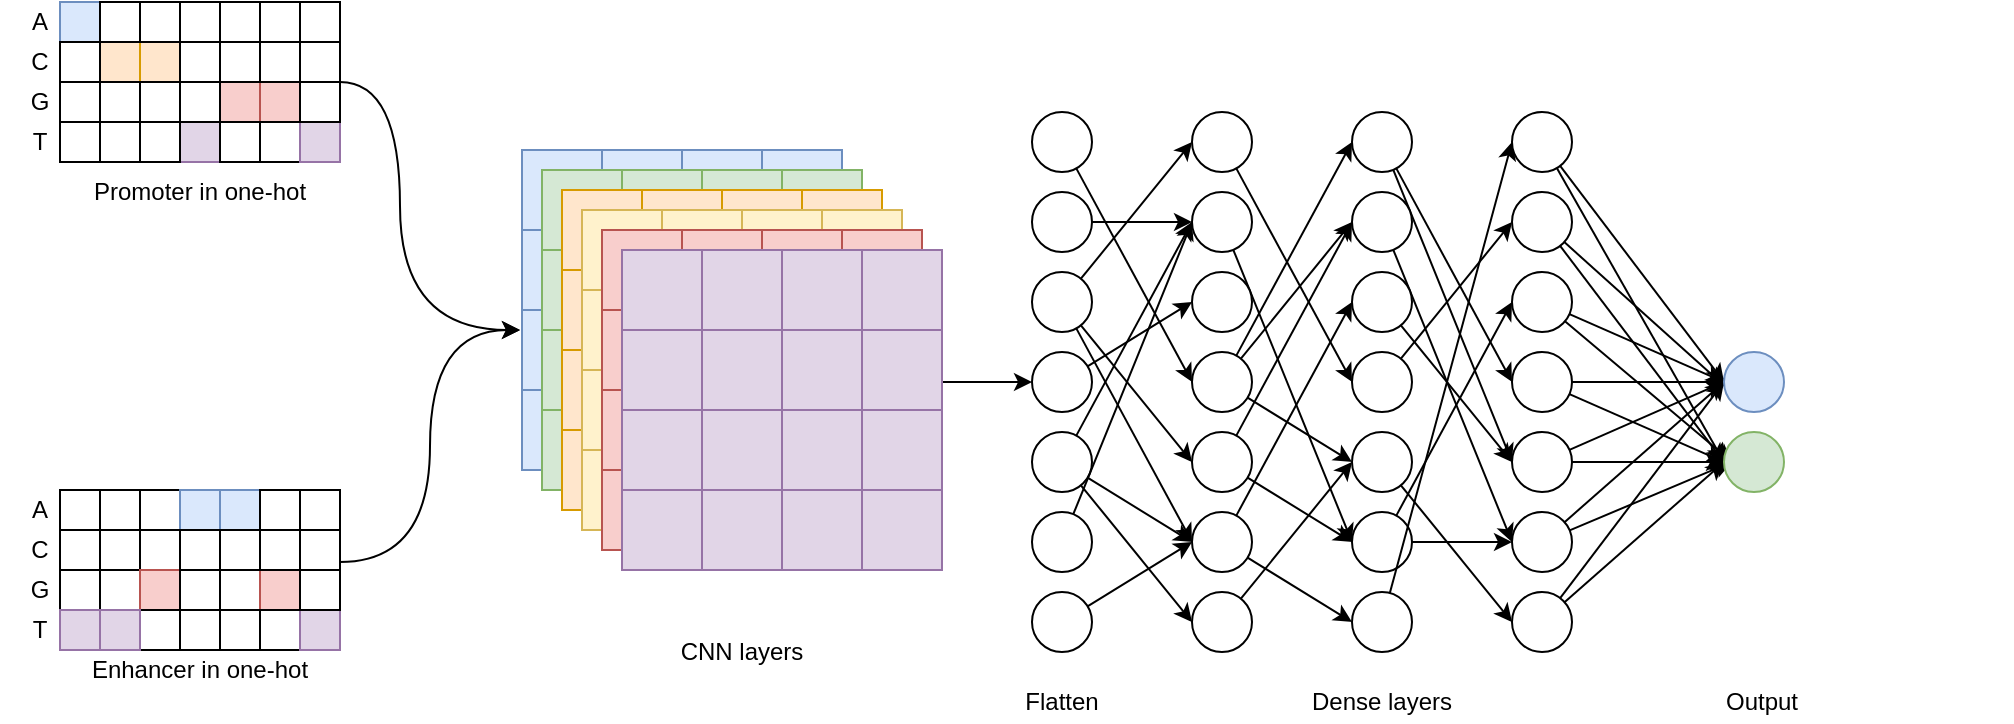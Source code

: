 <mxfile version="14.8.5" type="github">
  <diagram id="KxuiyelQ4g_LW83yEsCo" name="Page-1">
    <mxGraphModel dx="1185" dy="636" grid="1" gridSize="10" guides="1" tooltips="1" connect="1" arrows="1" fold="1" page="1" pageScale="1" pageWidth="4681" pageHeight="3300" math="0" shadow="0">
      <root>
        <mxCell id="0" />
        <mxCell id="1" parent="0" />
        <mxCell id="sUNE9Ao9WOD159sY9nD--51" style="edgeStyle=orthogonalEdgeStyle;curved=1;rounded=0;orthogonalLoop=1;jettySize=auto;html=1;entryX=0;entryY=0;entryDx=0;entryDy=0;exitX=1;exitY=0;exitDx=0;exitDy=0;" parent="1" edge="1">
          <mxGeometry relative="1" as="geometry">
            <Array as="points">
              <mxPoint x="270" y="160" />
              <mxPoint x="270" y="284" />
            </Array>
            <mxPoint x="330" y="284" as="targetPoint" />
            <mxPoint x="240" y="160" as="sourcePoint" />
          </mxGeometry>
        </mxCell>
        <mxCell id="44AiBCDxBOzTBdy34bFM-65" value="&lt;div&gt;Promoter in one-hot&lt;/div&gt;" style="text;html=1;strokeColor=none;fillColor=none;align=center;verticalAlign=middle;whiteSpace=wrap;rounded=0;" parent="1" vertex="1">
          <mxGeometry x="90" y="205" width="160" height="20" as="geometry" />
        </mxCell>
        <mxCell id="sUNE9Ao9WOD159sY9nD--52" style="edgeStyle=orthogonalEdgeStyle;curved=1;rounded=0;orthogonalLoop=1;jettySize=auto;html=1;entryX=0;entryY=0;entryDx=0;entryDy=0;exitX=1;exitY=0;exitDx=0;exitDy=0;" parent="1" edge="1">
          <mxGeometry relative="1" as="geometry">
            <Array as="points">
              <mxPoint x="285" y="400" />
              <mxPoint x="285" y="284" />
            </Array>
            <mxPoint x="330" y="284" as="targetPoint" />
            <mxPoint x="240" y="400" as="sourcePoint" />
          </mxGeometry>
        </mxCell>
        <mxCell id="44AiBCDxBOzTBdy34bFM-129" value="&lt;div&gt;Enhancer in one-hot&lt;/div&gt;" style="text;html=1;strokeColor=none;fillColor=none;align=center;verticalAlign=middle;whiteSpace=wrap;rounded=0;" parent="1" vertex="1">
          <mxGeometry x="90" y="444" width="160" height="20" as="geometry" />
        </mxCell>
        <mxCell id="cqIsUIiBQY2y6wm-BXva-1" value="" style="rounded=0;whiteSpace=wrap;html=1;fillColor=#dae8fc;strokeColor=#6c8ebf;" vertex="1" parent="1">
          <mxGeometry x="331" y="194" width="40" height="40" as="geometry" />
        </mxCell>
        <mxCell id="cqIsUIiBQY2y6wm-BXva-2" value="" style="rounded=0;whiteSpace=wrap;html=1;fillColor=#dae8fc;strokeColor=#6c8ebf;" vertex="1" parent="1">
          <mxGeometry x="371" y="194" width="40" height="40" as="geometry" />
        </mxCell>
        <mxCell id="cqIsUIiBQY2y6wm-BXva-3" value="" style="rounded=0;whiteSpace=wrap;html=1;fillColor=#dae8fc;strokeColor=#6c8ebf;" vertex="1" parent="1">
          <mxGeometry x="411" y="194" width="40" height="40" as="geometry" />
        </mxCell>
        <mxCell id="cqIsUIiBQY2y6wm-BXva-4" value="" style="rounded=0;whiteSpace=wrap;html=1;fillColor=#dae8fc;strokeColor=#6c8ebf;" vertex="1" parent="1">
          <mxGeometry x="451" y="194" width="40" height="40" as="geometry" />
        </mxCell>
        <mxCell id="cqIsUIiBQY2y6wm-BXva-5" value="" style="rounded=0;whiteSpace=wrap;html=1;fillColor=#dae8fc;strokeColor=#6c8ebf;" vertex="1" parent="1">
          <mxGeometry x="331" y="234" width="40" height="40" as="geometry" />
        </mxCell>
        <mxCell id="cqIsUIiBQY2y6wm-BXva-6" value="" style="rounded=0;whiteSpace=wrap;html=1;fillColor=#dae8fc;strokeColor=#6c8ebf;" vertex="1" parent="1">
          <mxGeometry x="371" y="234" width="40" height="40" as="geometry" />
        </mxCell>
        <mxCell id="cqIsUIiBQY2y6wm-BXva-7" value="" style="rounded=0;whiteSpace=wrap;html=1;fillColor=#dae8fc;strokeColor=#6c8ebf;" vertex="1" parent="1">
          <mxGeometry x="411" y="234" width="40" height="40" as="geometry" />
        </mxCell>
        <mxCell id="cqIsUIiBQY2y6wm-BXva-8" value="" style="rounded=0;whiteSpace=wrap;html=1;fillColor=#dae8fc;strokeColor=#6c8ebf;" vertex="1" parent="1">
          <mxGeometry x="451" y="234" width="40" height="40" as="geometry" />
        </mxCell>
        <mxCell id="cqIsUIiBQY2y6wm-BXva-9" value="" style="rounded=0;whiteSpace=wrap;html=1;fillColor=#dae8fc;strokeColor=#6c8ebf;" vertex="1" parent="1">
          <mxGeometry x="491" y="234" width="40" height="40" as="geometry" />
        </mxCell>
        <mxCell id="cqIsUIiBQY2y6wm-BXva-10" value="" style="rounded=0;whiteSpace=wrap;html=1;fillColor=#dae8fc;strokeColor=#6c8ebf;" vertex="1" parent="1">
          <mxGeometry x="331" y="274" width="40" height="40" as="geometry" />
        </mxCell>
        <mxCell id="cqIsUIiBQY2y6wm-BXva-11" value="" style="rounded=0;whiteSpace=wrap;html=1;fillColor=#dae8fc;strokeColor=#6c8ebf;" vertex="1" parent="1">
          <mxGeometry x="371" y="274" width="40" height="40" as="geometry" />
        </mxCell>
        <mxCell id="cqIsUIiBQY2y6wm-BXva-12" value="" style="rounded=0;whiteSpace=wrap;html=1;fillColor=#dae8fc;strokeColor=#6c8ebf;" vertex="1" parent="1">
          <mxGeometry x="411" y="274" width="40" height="40" as="geometry" />
        </mxCell>
        <mxCell id="cqIsUIiBQY2y6wm-BXva-13" value="" style="rounded=0;whiteSpace=wrap;html=1;fillColor=#dae8fc;strokeColor=#6c8ebf;" vertex="1" parent="1">
          <mxGeometry x="451" y="274" width="40" height="40" as="geometry" />
        </mxCell>
        <mxCell id="cqIsUIiBQY2y6wm-BXva-14" value="" style="rounded=0;whiteSpace=wrap;html=1;fillColor=#dae8fc;strokeColor=#6c8ebf;" vertex="1" parent="1">
          <mxGeometry x="491" y="274" width="40" height="40" as="geometry" />
        </mxCell>
        <mxCell id="cqIsUIiBQY2y6wm-BXva-15" value="" style="rounded=0;whiteSpace=wrap;html=1;fillColor=#dae8fc;strokeColor=#6c8ebf;" vertex="1" parent="1">
          <mxGeometry x="331" y="314" width="40" height="40" as="geometry" />
        </mxCell>
        <mxCell id="cqIsUIiBQY2y6wm-BXva-16" value="" style="rounded=0;whiteSpace=wrap;html=1;fillColor=#dae8fc;strokeColor=#6c8ebf;" vertex="1" parent="1">
          <mxGeometry x="371" y="314" width="40" height="40" as="geometry" />
        </mxCell>
        <mxCell id="cqIsUIiBQY2y6wm-BXva-17" value="" style="rounded=0;whiteSpace=wrap;html=1;fillColor=#dae8fc;strokeColor=#6c8ebf;" vertex="1" parent="1">
          <mxGeometry x="411" y="314" width="40" height="40" as="geometry" />
        </mxCell>
        <mxCell id="cqIsUIiBQY2y6wm-BXva-18" value="" style="rounded=0;whiteSpace=wrap;html=1;fillColor=#dae8fc;strokeColor=#6c8ebf;" vertex="1" parent="1">
          <mxGeometry x="451" y="314" width="40" height="40" as="geometry" />
        </mxCell>
        <mxCell id="cqIsUIiBQY2y6wm-BXva-19" value="" style="rounded=0;whiteSpace=wrap;html=1;fillColor=#dae8fc;strokeColor=#6c8ebf;" vertex="1" parent="1">
          <mxGeometry x="491" y="314" width="40" height="40" as="geometry" />
        </mxCell>
        <mxCell id="cqIsUIiBQY2y6wm-BXva-20" value="" style="rounded=0;whiteSpace=wrap;html=1;fillColor=#d5e8d4;strokeColor=#82b366;" vertex="1" parent="1">
          <mxGeometry x="341" y="204" width="40" height="40" as="geometry" />
        </mxCell>
        <mxCell id="cqIsUIiBQY2y6wm-BXva-21" value="" style="rounded=0;whiteSpace=wrap;html=1;fillColor=#d5e8d4;strokeColor=#82b366;" vertex="1" parent="1">
          <mxGeometry x="381" y="204" width="40" height="40" as="geometry" />
        </mxCell>
        <mxCell id="cqIsUIiBQY2y6wm-BXva-22" value="" style="rounded=0;whiteSpace=wrap;html=1;fillColor=#d5e8d4;strokeColor=#82b366;" vertex="1" parent="1">
          <mxGeometry x="421" y="204" width="40" height="40" as="geometry" />
        </mxCell>
        <mxCell id="cqIsUIiBQY2y6wm-BXva-23" value="" style="rounded=0;whiteSpace=wrap;html=1;fillColor=#d5e8d4;strokeColor=#82b366;" vertex="1" parent="1">
          <mxGeometry x="461" y="204" width="40" height="40" as="geometry" />
        </mxCell>
        <mxCell id="cqIsUIiBQY2y6wm-BXva-24" value="" style="rounded=0;whiteSpace=wrap;html=1;fillColor=#d5e8d4;strokeColor=#82b366;" vertex="1" parent="1">
          <mxGeometry x="341" y="244" width="40" height="40" as="geometry" />
        </mxCell>
        <mxCell id="cqIsUIiBQY2y6wm-BXva-25" value="" style="rounded=0;whiteSpace=wrap;html=1;fillColor=#d5e8d4;strokeColor=#82b366;" vertex="1" parent="1">
          <mxGeometry x="381" y="244" width="40" height="40" as="geometry" />
        </mxCell>
        <mxCell id="cqIsUIiBQY2y6wm-BXva-26" value="" style="rounded=0;whiteSpace=wrap;html=1;fillColor=#d5e8d4;strokeColor=#82b366;" vertex="1" parent="1">
          <mxGeometry x="421" y="244" width="40" height="40" as="geometry" />
        </mxCell>
        <mxCell id="cqIsUIiBQY2y6wm-BXva-27" value="" style="rounded=0;whiteSpace=wrap;html=1;fillColor=#d5e8d4;strokeColor=#82b366;" vertex="1" parent="1">
          <mxGeometry x="461" y="244" width="40" height="40" as="geometry" />
        </mxCell>
        <mxCell id="cqIsUIiBQY2y6wm-BXva-28" value="" style="rounded=0;whiteSpace=wrap;html=1;fillColor=#d5e8d4;strokeColor=#82b366;" vertex="1" parent="1">
          <mxGeometry x="501" y="244" width="40" height="40" as="geometry" />
        </mxCell>
        <mxCell id="cqIsUIiBQY2y6wm-BXva-29" value="" style="rounded=0;whiteSpace=wrap;html=1;fillColor=#d5e8d4;strokeColor=#82b366;" vertex="1" parent="1">
          <mxGeometry x="341" y="284" width="40" height="40" as="geometry" />
        </mxCell>
        <mxCell id="cqIsUIiBQY2y6wm-BXva-30" value="" style="rounded=0;whiteSpace=wrap;html=1;fillColor=#d5e8d4;strokeColor=#82b366;" vertex="1" parent="1">
          <mxGeometry x="381" y="284" width="40" height="40" as="geometry" />
        </mxCell>
        <mxCell id="cqIsUIiBQY2y6wm-BXva-31" value="" style="rounded=0;whiteSpace=wrap;html=1;fillColor=#d5e8d4;strokeColor=#82b366;" vertex="1" parent="1">
          <mxGeometry x="421" y="284" width="40" height="40" as="geometry" />
        </mxCell>
        <mxCell id="cqIsUIiBQY2y6wm-BXva-32" value="" style="rounded=0;whiteSpace=wrap;html=1;fillColor=#d5e8d4;strokeColor=#82b366;" vertex="1" parent="1">
          <mxGeometry x="461" y="284" width="40" height="40" as="geometry" />
        </mxCell>
        <mxCell id="cqIsUIiBQY2y6wm-BXva-33" value="" style="rounded=0;whiteSpace=wrap;html=1;fillColor=#d5e8d4;strokeColor=#82b366;" vertex="1" parent="1">
          <mxGeometry x="501" y="284" width="40" height="40" as="geometry" />
        </mxCell>
        <mxCell id="cqIsUIiBQY2y6wm-BXva-34" value="" style="rounded=0;whiteSpace=wrap;html=1;fillColor=#d5e8d4;strokeColor=#82b366;" vertex="1" parent="1">
          <mxGeometry x="341" y="324" width="40" height="40" as="geometry" />
        </mxCell>
        <mxCell id="cqIsUIiBQY2y6wm-BXva-35" value="" style="rounded=0;whiteSpace=wrap;html=1;fillColor=#d5e8d4;strokeColor=#82b366;" vertex="1" parent="1">
          <mxGeometry x="381" y="324" width="40" height="40" as="geometry" />
        </mxCell>
        <mxCell id="cqIsUIiBQY2y6wm-BXva-36" value="" style="rounded=0;whiteSpace=wrap;html=1;fillColor=#d5e8d4;strokeColor=#82b366;" vertex="1" parent="1">
          <mxGeometry x="421" y="324" width="40" height="40" as="geometry" />
        </mxCell>
        <mxCell id="cqIsUIiBQY2y6wm-BXva-37" value="" style="rounded=0;whiteSpace=wrap;html=1;fillColor=#d5e8d4;strokeColor=#82b366;" vertex="1" parent="1">
          <mxGeometry x="461" y="324" width="40" height="40" as="geometry" />
        </mxCell>
        <mxCell id="cqIsUIiBQY2y6wm-BXva-38" value="" style="rounded=0;whiteSpace=wrap;html=1;fillColor=#d5e8d4;strokeColor=#82b366;" vertex="1" parent="1">
          <mxGeometry x="501" y="324" width="40" height="40" as="geometry" />
        </mxCell>
        <mxCell id="cqIsUIiBQY2y6wm-BXva-39" value="" style="rounded=0;whiteSpace=wrap;html=1;fillColor=#ffe6cc;strokeColor=#d79b00;" vertex="1" parent="1">
          <mxGeometry x="351" y="214" width="40" height="40" as="geometry" />
        </mxCell>
        <mxCell id="cqIsUIiBQY2y6wm-BXva-40" value="" style="rounded=0;whiteSpace=wrap;html=1;fillColor=#ffe6cc;strokeColor=#d79b00;" vertex="1" parent="1">
          <mxGeometry x="391" y="214" width="40" height="40" as="geometry" />
        </mxCell>
        <mxCell id="cqIsUIiBQY2y6wm-BXva-41" value="" style="rounded=0;whiteSpace=wrap;html=1;fillColor=#ffe6cc;strokeColor=#d79b00;" vertex="1" parent="1">
          <mxGeometry x="431" y="214" width="40" height="40" as="geometry" />
        </mxCell>
        <mxCell id="cqIsUIiBQY2y6wm-BXva-42" value="" style="rounded=0;whiteSpace=wrap;html=1;fillColor=#ffe6cc;strokeColor=#d79b00;" vertex="1" parent="1">
          <mxGeometry x="471" y="214" width="40" height="40" as="geometry" />
        </mxCell>
        <mxCell id="cqIsUIiBQY2y6wm-BXva-43" value="" style="rounded=0;whiteSpace=wrap;html=1;fillColor=#ffe6cc;strokeColor=#d79b00;" vertex="1" parent="1">
          <mxGeometry x="351" y="254" width="40" height="40" as="geometry" />
        </mxCell>
        <mxCell id="cqIsUIiBQY2y6wm-BXva-44" value="" style="rounded=0;whiteSpace=wrap;html=1;fillColor=#ffe6cc;strokeColor=#d79b00;" vertex="1" parent="1">
          <mxGeometry x="391" y="254" width="40" height="40" as="geometry" />
        </mxCell>
        <mxCell id="cqIsUIiBQY2y6wm-BXva-45" value="" style="rounded=0;whiteSpace=wrap;html=1;fillColor=#ffe6cc;strokeColor=#d79b00;" vertex="1" parent="1">
          <mxGeometry x="431" y="254" width="40" height="40" as="geometry" />
        </mxCell>
        <mxCell id="cqIsUIiBQY2y6wm-BXva-46" value="" style="rounded=0;whiteSpace=wrap;html=1;fillColor=#ffe6cc;strokeColor=#d79b00;" vertex="1" parent="1">
          <mxGeometry x="471" y="254" width="40" height="40" as="geometry" />
        </mxCell>
        <mxCell id="cqIsUIiBQY2y6wm-BXva-47" value="" style="rounded=0;whiteSpace=wrap;html=1;fillColor=#ffe6cc;strokeColor=#d79b00;" vertex="1" parent="1">
          <mxGeometry x="351" y="294" width="40" height="40" as="geometry" />
        </mxCell>
        <mxCell id="cqIsUIiBQY2y6wm-BXva-48" value="" style="rounded=0;whiteSpace=wrap;html=1;fillColor=#ffe6cc;strokeColor=#d79b00;" vertex="1" parent="1">
          <mxGeometry x="391" y="294" width="40" height="40" as="geometry" />
        </mxCell>
        <mxCell id="cqIsUIiBQY2y6wm-BXva-49" value="" style="rounded=0;whiteSpace=wrap;html=1;fillColor=#ffe6cc;strokeColor=#d79b00;" vertex="1" parent="1">
          <mxGeometry x="431" y="294" width="40" height="40" as="geometry" />
        </mxCell>
        <mxCell id="cqIsUIiBQY2y6wm-BXva-50" value="" style="rounded=0;whiteSpace=wrap;html=1;fillColor=#ffe6cc;strokeColor=#d79b00;" vertex="1" parent="1">
          <mxGeometry x="471" y="294" width="40" height="40" as="geometry" />
        </mxCell>
        <mxCell id="cqIsUIiBQY2y6wm-BXva-51" value="" style="rounded=0;whiteSpace=wrap;html=1;fillColor=#ffe6cc;strokeColor=#d79b00;" vertex="1" parent="1">
          <mxGeometry x="351" y="334" width="40" height="40" as="geometry" />
        </mxCell>
        <mxCell id="cqIsUIiBQY2y6wm-BXva-52" value="" style="rounded=0;whiteSpace=wrap;html=1;fillColor=#ffe6cc;strokeColor=#d79b00;" vertex="1" parent="1">
          <mxGeometry x="391" y="334" width="40" height="40" as="geometry" />
        </mxCell>
        <mxCell id="cqIsUIiBQY2y6wm-BXva-53" value="" style="rounded=0;whiteSpace=wrap;html=1;fillColor=#ffe6cc;strokeColor=#d79b00;" vertex="1" parent="1">
          <mxGeometry x="431" y="334" width="40" height="40" as="geometry" />
        </mxCell>
        <mxCell id="cqIsUIiBQY2y6wm-BXva-54" value="" style="rounded=0;whiteSpace=wrap;html=1;fillColor=#ffe6cc;strokeColor=#d79b00;" vertex="1" parent="1">
          <mxGeometry x="471" y="334" width="40" height="40" as="geometry" />
        </mxCell>
        <mxCell id="cqIsUIiBQY2y6wm-BXva-55" value="" style="rounded=0;whiteSpace=wrap;html=1;fillColor=#fff2cc;strokeColor=#d6b656;" vertex="1" parent="1">
          <mxGeometry x="361" y="224" width="40" height="40" as="geometry" />
        </mxCell>
        <mxCell id="cqIsUIiBQY2y6wm-BXva-56" value="" style="rounded=0;whiteSpace=wrap;html=1;fillColor=#fff2cc;strokeColor=#d6b656;" vertex="1" parent="1">
          <mxGeometry x="401" y="224" width="40" height="40" as="geometry" />
        </mxCell>
        <mxCell id="cqIsUIiBQY2y6wm-BXva-57" value="" style="rounded=0;whiteSpace=wrap;html=1;fillColor=#fff2cc;strokeColor=#d6b656;" vertex="1" parent="1">
          <mxGeometry x="441" y="224" width="40" height="40" as="geometry" />
        </mxCell>
        <mxCell id="cqIsUIiBQY2y6wm-BXva-58" value="" style="rounded=0;whiteSpace=wrap;html=1;fillColor=#fff2cc;strokeColor=#d6b656;" vertex="1" parent="1">
          <mxGeometry x="481" y="224" width="40" height="40" as="geometry" />
        </mxCell>
        <mxCell id="cqIsUIiBQY2y6wm-BXva-59" value="" style="rounded=0;whiteSpace=wrap;html=1;fillColor=#fff2cc;strokeColor=#d6b656;" vertex="1" parent="1">
          <mxGeometry x="361" y="264" width="40" height="40" as="geometry" />
        </mxCell>
        <mxCell id="cqIsUIiBQY2y6wm-BXva-60" value="" style="rounded=0;whiteSpace=wrap;html=1;fillColor=#fff2cc;strokeColor=#d6b656;" vertex="1" parent="1">
          <mxGeometry x="401" y="264" width="40" height="40" as="geometry" />
        </mxCell>
        <mxCell id="cqIsUIiBQY2y6wm-BXva-61" value="" style="rounded=0;whiteSpace=wrap;html=1;fillColor=#fff2cc;strokeColor=#d6b656;" vertex="1" parent="1">
          <mxGeometry x="441" y="264" width="40" height="40" as="geometry" />
        </mxCell>
        <mxCell id="cqIsUIiBQY2y6wm-BXva-62" value="" style="rounded=0;whiteSpace=wrap;html=1;fillColor=#fff2cc;strokeColor=#d6b656;" vertex="1" parent="1">
          <mxGeometry x="481" y="264" width="40" height="40" as="geometry" />
        </mxCell>
        <mxCell id="cqIsUIiBQY2y6wm-BXva-63" value="" style="rounded=0;whiteSpace=wrap;html=1;fillColor=#fff2cc;strokeColor=#d6b656;" vertex="1" parent="1">
          <mxGeometry x="361" y="304" width="40" height="40" as="geometry" />
        </mxCell>
        <mxCell id="cqIsUIiBQY2y6wm-BXva-64" value="" style="rounded=0;whiteSpace=wrap;html=1;fillColor=#fff2cc;strokeColor=#d6b656;" vertex="1" parent="1">
          <mxGeometry x="401" y="304" width="40" height="40" as="geometry" />
        </mxCell>
        <mxCell id="cqIsUIiBQY2y6wm-BXva-65" value="" style="rounded=0;whiteSpace=wrap;html=1;fillColor=#fff2cc;strokeColor=#d6b656;" vertex="1" parent="1">
          <mxGeometry x="441" y="304" width="40" height="40" as="geometry" />
        </mxCell>
        <mxCell id="cqIsUIiBQY2y6wm-BXva-66" value="" style="rounded=0;whiteSpace=wrap;html=1;fillColor=#fff2cc;strokeColor=#d6b656;" vertex="1" parent="1">
          <mxGeometry x="481" y="304" width="40" height="40" as="geometry" />
        </mxCell>
        <mxCell id="cqIsUIiBQY2y6wm-BXva-67" value="" style="rounded=0;whiteSpace=wrap;html=1;fillColor=#fff2cc;strokeColor=#d6b656;" vertex="1" parent="1">
          <mxGeometry x="361" y="344" width="40" height="40" as="geometry" />
        </mxCell>
        <mxCell id="cqIsUIiBQY2y6wm-BXva-68" value="" style="rounded=0;whiteSpace=wrap;html=1;fillColor=#fff2cc;strokeColor=#d6b656;" vertex="1" parent="1">
          <mxGeometry x="401" y="344" width="40" height="40" as="geometry" />
        </mxCell>
        <mxCell id="cqIsUIiBQY2y6wm-BXva-69" value="" style="rounded=0;whiteSpace=wrap;html=1;fillColor=#fff2cc;strokeColor=#d6b656;" vertex="1" parent="1">
          <mxGeometry x="441" y="344" width="40" height="40" as="geometry" />
        </mxCell>
        <mxCell id="cqIsUIiBQY2y6wm-BXva-70" value="" style="rounded=0;whiteSpace=wrap;html=1;fillColor=#fff2cc;strokeColor=#d6b656;" vertex="1" parent="1">
          <mxGeometry x="481" y="344" width="40" height="40" as="geometry" />
        </mxCell>
        <mxCell id="cqIsUIiBQY2y6wm-BXva-71" value="" style="rounded=0;whiteSpace=wrap;html=1;fillColor=#f8cecc;strokeColor=#b85450;" vertex="1" parent="1">
          <mxGeometry x="371" y="234" width="40" height="40" as="geometry" />
        </mxCell>
        <mxCell id="cqIsUIiBQY2y6wm-BXva-72" value="" style="rounded=0;whiteSpace=wrap;html=1;fillColor=#f8cecc;strokeColor=#b85450;" vertex="1" parent="1">
          <mxGeometry x="411" y="234" width="40" height="40" as="geometry" />
        </mxCell>
        <mxCell id="cqIsUIiBQY2y6wm-BXva-73" value="" style="rounded=0;whiteSpace=wrap;html=1;fillColor=#f8cecc;strokeColor=#b85450;" vertex="1" parent="1">
          <mxGeometry x="451" y="234" width="40" height="40" as="geometry" />
        </mxCell>
        <mxCell id="cqIsUIiBQY2y6wm-BXva-74" value="" style="rounded=0;whiteSpace=wrap;html=1;fillColor=#f8cecc;strokeColor=#b85450;" vertex="1" parent="1">
          <mxGeometry x="491" y="234" width="40" height="40" as="geometry" />
        </mxCell>
        <mxCell id="cqIsUIiBQY2y6wm-BXva-75" value="" style="rounded=0;whiteSpace=wrap;html=1;fillColor=#f8cecc;strokeColor=#b85450;" vertex="1" parent="1">
          <mxGeometry x="371" y="274" width="40" height="40" as="geometry" />
        </mxCell>
        <mxCell id="cqIsUIiBQY2y6wm-BXva-76" value="" style="rounded=0;whiteSpace=wrap;html=1;fillColor=#f8cecc;strokeColor=#b85450;" vertex="1" parent="1">
          <mxGeometry x="411" y="274" width="40" height="40" as="geometry" />
        </mxCell>
        <mxCell id="cqIsUIiBQY2y6wm-BXva-77" value="" style="rounded=0;whiteSpace=wrap;html=1;fillColor=#f8cecc;strokeColor=#b85450;" vertex="1" parent="1">
          <mxGeometry x="451" y="274" width="40" height="40" as="geometry" />
        </mxCell>
        <mxCell id="cqIsUIiBQY2y6wm-BXva-78" value="" style="rounded=0;whiteSpace=wrap;html=1;fillColor=#f8cecc;strokeColor=#b85450;" vertex="1" parent="1">
          <mxGeometry x="491" y="274" width="40" height="40" as="geometry" />
        </mxCell>
        <mxCell id="cqIsUIiBQY2y6wm-BXva-79" value="" style="rounded=0;whiteSpace=wrap;html=1;fillColor=#f8cecc;strokeColor=#b85450;" vertex="1" parent="1">
          <mxGeometry x="371" y="314" width="40" height="40" as="geometry" />
        </mxCell>
        <mxCell id="cqIsUIiBQY2y6wm-BXva-80" value="" style="rounded=0;whiteSpace=wrap;html=1;fillColor=#f8cecc;strokeColor=#b85450;" vertex="1" parent="1">
          <mxGeometry x="411" y="314" width="40" height="40" as="geometry" />
        </mxCell>
        <mxCell id="cqIsUIiBQY2y6wm-BXva-81" value="" style="rounded=0;whiteSpace=wrap;html=1;fillColor=#f8cecc;strokeColor=#b85450;" vertex="1" parent="1">
          <mxGeometry x="451" y="314" width="40" height="40" as="geometry" />
        </mxCell>
        <mxCell id="cqIsUIiBQY2y6wm-BXva-82" value="" style="rounded=0;whiteSpace=wrap;html=1;fillColor=#f8cecc;strokeColor=#b85450;" vertex="1" parent="1">
          <mxGeometry x="491" y="314" width="40" height="40" as="geometry" />
        </mxCell>
        <mxCell id="cqIsUIiBQY2y6wm-BXva-83" value="" style="rounded=0;whiteSpace=wrap;html=1;fillColor=#f8cecc;strokeColor=#b85450;" vertex="1" parent="1">
          <mxGeometry x="371" y="354" width="40" height="40" as="geometry" />
        </mxCell>
        <mxCell id="cqIsUIiBQY2y6wm-BXva-84" value="" style="rounded=0;whiteSpace=wrap;html=1;fillColor=#f8cecc;strokeColor=#b85450;" vertex="1" parent="1">
          <mxGeometry x="411" y="354" width="40" height="40" as="geometry" />
        </mxCell>
        <mxCell id="cqIsUIiBQY2y6wm-BXva-85" value="" style="rounded=0;whiteSpace=wrap;html=1;fillColor=#f8cecc;strokeColor=#b85450;" vertex="1" parent="1">
          <mxGeometry x="451" y="354" width="40" height="40" as="geometry" />
        </mxCell>
        <mxCell id="cqIsUIiBQY2y6wm-BXva-86" value="" style="rounded=0;whiteSpace=wrap;html=1;fillColor=#f8cecc;strokeColor=#b85450;" vertex="1" parent="1">
          <mxGeometry x="491" y="354" width="40" height="40" as="geometry" />
        </mxCell>
        <mxCell id="cqIsUIiBQY2y6wm-BXva-87" value="" style="rounded=0;whiteSpace=wrap;html=1;fillColor=#e1d5e7;strokeColor=#9673a6;" vertex="1" parent="1">
          <mxGeometry x="381" y="244" width="40" height="40" as="geometry" />
        </mxCell>
        <mxCell id="cqIsUIiBQY2y6wm-BXva-88" value="" style="rounded=0;whiteSpace=wrap;html=1;fillColor=#e1d5e7;strokeColor=#9673a6;" vertex="1" parent="1">
          <mxGeometry x="421" y="244" width="40" height="40" as="geometry" />
        </mxCell>
        <mxCell id="cqIsUIiBQY2y6wm-BXva-89" value="" style="rounded=0;whiteSpace=wrap;html=1;fillColor=#e1d5e7;strokeColor=#9673a6;" vertex="1" parent="1">
          <mxGeometry x="461" y="244" width="40" height="40" as="geometry" />
        </mxCell>
        <mxCell id="cqIsUIiBQY2y6wm-BXva-91" value="" style="rounded=0;whiteSpace=wrap;html=1;fillColor=#e1d5e7;strokeColor=#9673a6;" vertex="1" parent="1">
          <mxGeometry x="501" y="244" width="40" height="40" as="geometry" />
        </mxCell>
        <mxCell id="cqIsUIiBQY2y6wm-BXva-92" value="" style="rounded=0;whiteSpace=wrap;html=1;fillColor=#e1d5e7;strokeColor=#9673a6;" vertex="1" parent="1">
          <mxGeometry x="381" y="284" width="40" height="40" as="geometry" />
        </mxCell>
        <mxCell id="cqIsUIiBQY2y6wm-BXva-93" value="" style="rounded=0;whiteSpace=wrap;html=1;fillColor=#e1d5e7;strokeColor=#9673a6;" vertex="1" parent="1">
          <mxGeometry x="421" y="284" width="40" height="40" as="geometry" />
        </mxCell>
        <mxCell id="cqIsUIiBQY2y6wm-BXva-94" value="" style="rounded=0;whiteSpace=wrap;html=1;fillColor=#e1d5e7;strokeColor=#9673a6;" vertex="1" parent="1">
          <mxGeometry x="461" y="284" width="40" height="40" as="geometry" />
        </mxCell>
        <mxCell id="cqIsUIiBQY2y6wm-BXva-185" style="edgeStyle=orthogonalEdgeStyle;rounded=0;orthogonalLoop=1;jettySize=auto;html=1;entryX=0;entryY=0.5;entryDx=0;entryDy=0;" edge="1" parent="1" source="cqIsUIiBQY2y6wm-BXva-96" target="cqIsUIiBQY2y6wm-BXva-117">
          <mxGeometry relative="1" as="geometry">
            <Array as="points">
              <mxPoint x="550" y="310" />
              <mxPoint x="550" y="310" />
            </Array>
          </mxGeometry>
        </mxCell>
        <mxCell id="cqIsUIiBQY2y6wm-BXva-96" value="" style="rounded=0;whiteSpace=wrap;html=1;fillColor=#e1d5e7;strokeColor=#9673a6;" vertex="1" parent="1">
          <mxGeometry x="501" y="284" width="40" height="40" as="geometry" />
        </mxCell>
        <mxCell id="cqIsUIiBQY2y6wm-BXva-97" value="" style="rounded=0;whiteSpace=wrap;html=1;fillColor=#e1d5e7;strokeColor=#9673a6;" vertex="1" parent="1">
          <mxGeometry x="381" y="324" width="40" height="40" as="geometry" />
        </mxCell>
        <mxCell id="cqIsUIiBQY2y6wm-BXva-98" value="" style="rounded=0;whiteSpace=wrap;html=1;fillColor=#e1d5e7;strokeColor=#9673a6;" vertex="1" parent="1">
          <mxGeometry x="421" y="324" width="40" height="40" as="geometry" />
        </mxCell>
        <mxCell id="cqIsUIiBQY2y6wm-BXva-99" value="" style="rounded=0;whiteSpace=wrap;html=1;fillColor=#e1d5e7;strokeColor=#9673a6;" vertex="1" parent="1">
          <mxGeometry x="461" y="324" width="40" height="40" as="geometry" />
        </mxCell>
        <mxCell id="cqIsUIiBQY2y6wm-BXva-101" value="" style="rounded=0;whiteSpace=wrap;html=1;fillColor=#e1d5e7;strokeColor=#9673a6;" vertex="1" parent="1">
          <mxGeometry x="501" y="324" width="40" height="40" as="geometry" />
        </mxCell>
        <mxCell id="cqIsUIiBQY2y6wm-BXva-102" value="" style="rounded=0;whiteSpace=wrap;html=1;fillColor=#e1d5e7;strokeColor=#9673a6;" vertex="1" parent="1">
          <mxGeometry x="381" y="364" width="40" height="40" as="geometry" />
        </mxCell>
        <mxCell id="cqIsUIiBQY2y6wm-BXva-103" value="" style="rounded=0;whiteSpace=wrap;html=1;fillColor=#e1d5e7;strokeColor=#9673a6;" vertex="1" parent="1">
          <mxGeometry x="421" y="364" width="40" height="40" as="geometry" />
        </mxCell>
        <mxCell id="cqIsUIiBQY2y6wm-BXva-104" value="" style="rounded=0;whiteSpace=wrap;html=1;fillColor=#e1d5e7;strokeColor=#9673a6;" vertex="1" parent="1">
          <mxGeometry x="461" y="364" width="40" height="40" as="geometry" />
        </mxCell>
        <mxCell id="cqIsUIiBQY2y6wm-BXva-106" value="" style="rounded=0;whiteSpace=wrap;html=1;fillColor=#e1d5e7;strokeColor=#9673a6;" vertex="1" parent="1">
          <mxGeometry x="501" y="364" width="40" height="40" as="geometry" />
        </mxCell>
        <mxCell id="cqIsUIiBQY2y6wm-BXva-107" value="&lt;div&gt;CNN layers&lt;/div&gt;" style="text;html=1;strokeColor=none;fillColor=none;align=center;verticalAlign=middle;whiteSpace=wrap;rounded=0;" vertex="1" parent="1">
          <mxGeometry x="316" y="435" width="250" height="20" as="geometry" />
        </mxCell>
        <mxCell id="cqIsUIiBQY2y6wm-BXva-108" style="rounded=1;jumpSize=20;orthogonalLoop=1;jettySize=auto;html=1;entryX=0;entryY=0.5;entryDx=0;entryDy=0;strokeWidth=1;" edge="1" parent="1" source="cqIsUIiBQY2y6wm-BXva-109" target="cqIsUIiBQY2y6wm-BXva-134">
          <mxGeometry relative="1" as="geometry" />
        </mxCell>
        <mxCell id="cqIsUIiBQY2y6wm-BXva-109" value="" style="ellipse;whiteSpace=wrap;html=1;aspect=fixed;" vertex="1" parent="1">
          <mxGeometry x="586" y="175" width="30" height="30" as="geometry" />
        </mxCell>
        <mxCell id="cqIsUIiBQY2y6wm-BXva-110" style="edgeStyle=none;rounded=0;orthogonalLoop=1;jettySize=auto;html=1;entryX=0;entryY=0.5;entryDx=0;entryDy=0;" edge="1" parent="1" source="cqIsUIiBQY2y6wm-BXva-111" target="cqIsUIiBQY2y6wm-BXva-129">
          <mxGeometry relative="1" as="geometry" />
        </mxCell>
        <mxCell id="cqIsUIiBQY2y6wm-BXva-111" value="" style="ellipse;whiteSpace=wrap;html=1;aspect=fixed;" vertex="1" parent="1">
          <mxGeometry x="586" y="215" width="30" height="30" as="geometry" />
        </mxCell>
        <mxCell id="cqIsUIiBQY2y6wm-BXva-112" style="rounded=1;jumpSize=20;orthogonalLoop=1;jettySize=auto;html=1;entryX=0;entryY=0.5;entryDx=0;entryDy=0;strokeWidth=1;" edge="1" parent="1" source="cqIsUIiBQY2y6wm-BXva-115" target="cqIsUIiBQY2y6wm-BXva-127">
          <mxGeometry relative="1" as="geometry" />
        </mxCell>
        <mxCell id="cqIsUIiBQY2y6wm-BXva-113" style="edgeStyle=none;rounded=1;jumpSize=20;orthogonalLoop=1;jettySize=auto;html=1;entryX=0;entryY=0.5;entryDx=0;entryDy=0;strokeWidth=1;" edge="1" parent="1" source="cqIsUIiBQY2y6wm-BXva-115" target="cqIsUIiBQY2y6wm-BXva-140">
          <mxGeometry relative="1" as="geometry" />
        </mxCell>
        <mxCell id="cqIsUIiBQY2y6wm-BXva-114" style="edgeStyle=none;rounded=1;jumpSize=20;orthogonalLoop=1;jettySize=auto;html=1;entryX=0;entryY=0.5;entryDx=0;entryDy=0;strokeWidth=1;" edge="1" parent="1" source="cqIsUIiBQY2y6wm-BXva-115" target="cqIsUIiBQY2y6wm-BXva-137">
          <mxGeometry relative="1" as="geometry" />
        </mxCell>
        <mxCell id="cqIsUIiBQY2y6wm-BXva-115" value="" style="ellipse;whiteSpace=wrap;html=1;aspect=fixed;" vertex="1" parent="1">
          <mxGeometry x="586" y="255" width="30" height="30" as="geometry" />
        </mxCell>
        <mxCell id="cqIsUIiBQY2y6wm-BXva-116" style="rounded=1;jumpSize=20;orthogonalLoop=1;jettySize=auto;html=1;entryX=0;entryY=0.5;entryDx=0;entryDy=0;strokeWidth=1;" edge="1" parent="1" source="cqIsUIiBQY2y6wm-BXva-117" target="cqIsUIiBQY2y6wm-BXva-130">
          <mxGeometry relative="1" as="geometry" />
        </mxCell>
        <mxCell id="cqIsUIiBQY2y6wm-BXva-117" value="" style="ellipse;whiteSpace=wrap;html=1;aspect=fixed;" vertex="1" parent="1">
          <mxGeometry x="586" y="295" width="30" height="30" as="geometry" />
        </mxCell>
        <mxCell id="cqIsUIiBQY2y6wm-BXva-118" style="rounded=1;jumpSize=20;orthogonalLoop=1;jettySize=auto;html=1;entryX=0;entryY=0.5;entryDx=0;entryDy=0;strokeWidth=1;" edge="1" parent="1" source="cqIsUIiBQY2y6wm-BXva-121" target="cqIsUIiBQY2y6wm-BXva-129">
          <mxGeometry relative="1" as="geometry" />
        </mxCell>
        <mxCell id="cqIsUIiBQY2y6wm-BXva-119" style="edgeStyle=none;rounded=1;jumpSize=20;orthogonalLoop=1;jettySize=auto;html=1;entryX=0;entryY=0.5;entryDx=0;entryDy=0;strokeWidth=1;" edge="1" parent="1" source="cqIsUIiBQY2y6wm-BXva-121" target="cqIsUIiBQY2y6wm-BXva-142">
          <mxGeometry relative="1" as="geometry" />
        </mxCell>
        <mxCell id="cqIsUIiBQY2y6wm-BXva-120" style="edgeStyle=none;rounded=1;jumpSize=20;orthogonalLoop=1;jettySize=auto;html=1;entryX=0;entryY=0.5;entryDx=0;entryDy=0;strokeWidth=1;" edge="1" parent="1" source="cqIsUIiBQY2y6wm-BXva-121" target="cqIsUIiBQY2y6wm-BXva-140">
          <mxGeometry relative="1" as="geometry" />
        </mxCell>
        <mxCell id="cqIsUIiBQY2y6wm-BXva-121" value="" style="ellipse;whiteSpace=wrap;html=1;aspect=fixed;" vertex="1" parent="1">
          <mxGeometry x="586" y="335" width="30" height="30" as="geometry" />
        </mxCell>
        <mxCell id="cqIsUIiBQY2y6wm-BXva-122" style="edgeStyle=none;rounded=1;jumpSize=20;orthogonalLoop=1;jettySize=auto;html=1;entryX=0;entryY=0.5;entryDx=0;entryDy=0;strokeWidth=1;" edge="1" parent="1" source="cqIsUIiBQY2y6wm-BXva-123" target="cqIsUIiBQY2y6wm-BXva-129">
          <mxGeometry relative="1" as="geometry" />
        </mxCell>
        <mxCell id="cqIsUIiBQY2y6wm-BXva-123" value="" style="ellipse;whiteSpace=wrap;html=1;aspect=fixed;" vertex="1" parent="1">
          <mxGeometry x="586" y="375" width="30" height="30" as="geometry" />
        </mxCell>
        <mxCell id="cqIsUIiBQY2y6wm-BXva-124" style="edgeStyle=none;rounded=1;jumpSize=20;orthogonalLoop=1;jettySize=auto;html=1;entryX=0;entryY=0.5;entryDx=0;entryDy=0;strokeWidth=1;" edge="1" parent="1" source="cqIsUIiBQY2y6wm-BXva-125" target="cqIsUIiBQY2y6wm-BXva-140">
          <mxGeometry relative="1" as="geometry" />
        </mxCell>
        <mxCell id="cqIsUIiBQY2y6wm-BXva-125" value="" style="ellipse;whiteSpace=wrap;html=1;aspect=fixed;" vertex="1" parent="1">
          <mxGeometry x="586" y="415" width="30" height="30" as="geometry" />
        </mxCell>
        <mxCell id="cqIsUIiBQY2y6wm-BXva-126" style="edgeStyle=none;rounded=1;jumpSize=20;orthogonalLoop=1;jettySize=auto;html=1;entryX=0;entryY=0.5;entryDx=0;entryDy=0;strokeWidth=1;" edge="1" parent="1" source="cqIsUIiBQY2y6wm-BXva-127" target="cqIsUIiBQY2y6wm-BXva-153">
          <mxGeometry relative="1" as="geometry" />
        </mxCell>
        <mxCell id="cqIsUIiBQY2y6wm-BXva-127" value="" style="ellipse;whiteSpace=wrap;html=1;aspect=fixed;" vertex="1" parent="1">
          <mxGeometry x="666" y="175" width="30" height="30" as="geometry" />
        </mxCell>
        <mxCell id="cqIsUIiBQY2y6wm-BXva-128" style="edgeStyle=none;rounded=1;jumpSize=20;orthogonalLoop=1;jettySize=auto;html=1;entryX=0;entryY=0.5;entryDx=0;entryDy=0;strokeWidth=1;" edge="1" parent="1" source="cqIsUIiBQY2y6wm-BXva-129" target="cqIsUIiBQY2y6wm-BXva-158">
          <mxGeometry relative="1" as="geometry" />
        </mxCell>
        <mxCell id="cqIsUIiBQY2y6wm-BXva-129" value="" style="ellipse;whiteSpace=wrap;html=1;aspect=fixed;" vertex="1" parent="1">
          <mxGeometry x="666" y="215" width="30" height="30" as="geometry" />
        </mxCell>
        <mxCell id="cqIsUIiBQY2y6wm-BXva-130" value="" style="ellipse;whiteSpace=wrap;html=1;aspect=fixed;" vertex="1" parent="1">
          <mxGeometry x="666" y="255" width="30" height="30" as="geometry" />
        </mxCell>
        <mxCell id="cqIsUIiBQY2y6wm-BXva-131" style="edgeStyle=none;rounded=1;jumpSize=20;orthogonalLoop=1;jettySize=auto;html=1;entryX=0;entryY=0.5;entryDx=0;entryDy=0;strokeWidth=1;" edge="1" parent="1" source="cqIsUIiBQY2y6wm-BXva-134" target="cqIsUIiBQY2y6wm-BXva-147">
          <mxGeometry relative="1" as="geometry" />
        </mxCell>
        <mxCell id="cqIsUIiBQY2y6wm-BXva-132" style="edgeStyle=none;rounded=1;jumpSize=20;orthogonalLoop=1;jettySize=auto;html=1;entryX=0;entryY=0.5;entryDx=0;entryDy=0;strokeWidth=1;" edge="1" parent="1" source="cqIsUIiBQY2y6wm-BXva-134" target="cqIsUIiBQY2y6wm-BXva-155">
          <mxGeometry relative="1" as="geometry" />
        </mxCell>
        <mxCell id="cqIsUIiBQY2y6wm-BXva-133" style="edgeStyle=none;rounded=1;jumpSize=20;orthogonalLoop=1;jettySize=auto;html=1;entryX=0;entryY=0.5;entryDx=0;entryDy=0;strokeWidth=1;" edge="1" parent="1" source="cqIsUIiBQY2y6wm-BXva-134" target="cqIsUIiBQY2y6wm-BXva-149">
          <mxGeometry relative="1" as="geometry" />
        </mxCell>
        <mxCell id="cqIsUIiBQY2y6wm-BXva-134" value="" style="ellipse;whiteSpace=wrap;html=1;aspect=fixed;" vertex="1" parent="1">
          <mxGeometry x="666" y="295" width="30" height="30" as="geometry" />
        </mxCell>
        <mxCell id="cqIsUIiBQY2y6wm-BXva-135" style="edgeStyle=none;rounded=1;jumpSize=20;orthogonalLoop=1;jettySize=auto;html=1;entryX=0;entryY=0.5;entryDx=0;entryDy=0;strokeWidth=1;" edge="1" parent="1" source="cqIsUIiBQY2y6wm-BXva-137" target="cqIsUIiBQY2y6wm-BXva-149">
          <mxGeometry relative="1" as="geometry" />
        </mxCell>
        <mxCell id="cqIsUIiBQY2y6wm-BXva-136" style="edgeStyle=none;rounded=1;jumpSize=20;orthogonalLoop=1;jettySize=auto;html=1;entryX=0;entryY=0.5;entryDx=0;entryDy=0;strokeWidth=1;" edge="1" parent="1" source="cqIsUIiBQY2y6wm-BXva-137" target="cqIsUIiBQY2y6wm-BXva-158">
          <mxGeometry relative="1" as="geometry" />
        </mxCell>
        <mxCell id="cqIsUIiBQY2y6wm-BXva-137" value="" style="ellipse;whiteSpace=wrap;html=1;aspect=fixed;" vertex="1" parent="1">
          <mxGeometry x="666" y="335" width="30" height="30" as="geometry" />
        </mxCell>
        <mxCell id="cqIsUIiBQY2y6wm-BXva-138" style="edgeStyle=none;rounded=1;jumpSize=20;orthogonalLoop=1;jettySize=auto;html=1;entryX=0;entryY=0.5;entryDx=0;entryDy=0;strokeWidth=1;" edge="1" parent="1" source="cqIsUIiBQY2y6wm-BXva-140" target="cqIsUIiBQY2y6wm-BXva-151">
          <mxGeometry relative="1" as="geometry" />
        </mxCell>
        <mxCell id="cqIsUIiBQY2y6wm-BXva-139" style="edgeStyle=none;rounded=1;jumpSize=20;orthogonalLoop=1;jettySize=auto;html=1;entryX=0;entryY=0.5;entryDx=0;entryDy=0;strokeWidth=1;" edge="1" parent="1" source="cqIsUIiBQY2y6wm-BXva-140" target="cqIsUIiBQY2y6wm-BXva-160">
          <mxGeometry relative="1" as="geometry" />
        </mxCell>
        <mxCell id="cqIsUIiBQY2y6wm-BXva-140" value="" style="ellipse;whiteSpace=wrap;html=1;aspect=fixed;" vertex="1" parent="1">
          <mxGeometry x="666" y="375" width="30" height="30" as="geometry" />
        </mxCell>
        <mxCell id="cqIsUIiBQY2y6wm-BXva-141" style="edgeStyle=none;rounded=1;jumpSize=20;orthogonalLoop=1;jettySize=auto;html=1;entryX=0;entryY=0.5;entryDx=0;entryDy=0;strokeWidth=1;" edge="1" parent="1" source="cqIsUIiBQY2y6wm-BXva-142" target="cqIsUIiBQY2y6wm-BXva-155">
          <mxGeometry relative="1" as="geometry" />
        </mxCell>
        <mxCell id="cqIsUIiBQY2y6wm-BXva-142" value="" style="ellipse;whiteSpace=wrap;html=1;aspect=fixed;" vertex="1" parent="1">
          <mxGeometry x="666" y="415" width="30" height="30" as="geometry" />
        </mxCell>
        <mxCell id="cqIsUIiBQY2y6wm-BXva-143" value="Dense layers" style="text;html=1;strokeColor=none;fillColor=none;align=center;verticalAlign=middle;whiteSpace=wrap;rounded=0;" vertex="1" parent="1">
          <mxGeometry x="636" y="460" width="250" height="20" as="geometry" />
        </mxCell>
        <mxCell id="cqIsUIiBQY2y6wm-BXva-144" value="Flatten" style="text;html=1;strokeColor=none;fillColor=none;align=center;verticalAlign=middle;whiteSpace=wrap;rounded=0;" vertex="1" parent="1">
          <mxGeometry x="476" y="460" width="250" height="20" as="geometry" />
        </mxCell>
        <mxCell id="cqIsUIiBQY2y6wm-BXva-145" style="edgeStyle=none;rounded=1;jumpSize=20;orthogonalLoop=1;jettySize=auto;html=1;entryX=0;entryY=0.5;entryDx=0;entryDy=0;strokeWidth=1;" edge="1" parent="1" source="cqIsUIiBQY2y6wm-BXva-147" target="cqIsUIiBQY2y6wm-BXva-172">
          <mxGeometry relative="1" as="geometry" />
        </mxCell>
        <mxCell id="cqIsUIiBQY2y6wm-BXva-146" style="edgeStyle=none;rounded=1;jumpSize=20;orthogonalLoop=1;jettySize=auto;html=1;strokeWidth=1;" edge="1" parent="1" source="cqIsUIiBQY2y6wm-BXva-147">
          <mxGeometry relative="1" as="geometry">
            <mxPoint x="826" y="350.0" as="targetPoint" />
          </mxGeometry>
        </mxCell>
        <mxCell id="cqIsUIiBQY2y6wm-BXva-147" value="" style="ellipse;whiteSpace=wrap;html=1;aspect=fixed;" vertex="1" parent="1">
          <mxGeometry x="746" y="175" width="30" height="30" as="geometry" />
        </mxCell>
        <mxCell id="cqIsUIiBQY2y6wm-BXva-148" style="edgeStyle=none;rounded=1;jumpSize=20;orthogonalLoop=1;jettySize=auto;html=1;entryX=0;entryY=0.5;entryDx=0;entryDy=0;strokeWidth=1;" edge="1" parent="1" source="cqIsUIiBQY2y6wm-BXva-149" target="cqIsUIiBQY2y6wm-BXva-178">
          <mxGeometry relative="1" as="geometry" />
        </mxCell>
        <mxCell id="cqIsUIiBQY2y6wm-BXva-149" value="" style="ellipse;whiteSpace=wrap;html=1;aspect=fixed;" vertex="1" parent="1">
          <mxGeometry x="746" y="215" width="30" height="30" as="geometry" />
        </mxCell>
        <mxCell id="cqIsUIiBQY2y6wm-BXva-150" style="edgeStyle=none;rounded=1;jumpSize=20;orthogonalLoop=1;jettySize=auto;html=1;entryX=0;entryY=0.5;entryDx=0;entryDy=0;strokeWidth=1;" edge="1" parent="1" source="cqIsUIiBQY2y6wm-BXva-151" target="cqIsUIiBQY2y6wm-BXva-175">
          <mxGeometry relative="1" as="geometry" />
        </mxCell>
        <mxCell id="cqIsUIiBQY2y6wm-BXva-151" value="" style="ellipse;whiteSpace=wrap;html=1;aspect=fixed;" vertex="1" parent="1">
          <mxGeometry x="746" y="255" width="30" height="30" as="geometry" />
        </mxCell>
        <mxCell id="cqIsUIiBQY2y6wm-BXva-152" style="edgeStyle=none;rounded=1;jumpSize=20;orthogonalLoop=1;jettySize=auto;html=1;entryX=0;entryY=0.5;entryDx=0;entryDy=0;strokeWidth=1;" edge="1" parent="1" source="cqIsUIiBQY2y6wm-BXva-153" target="cqIsUIiBQY2y6wm-BXva-166">
          <mxGeometry relative="1" as="geometry" />
        </mxCell>
        <mxCell id="cqIsUIiBQY2y6wm-BXva-153" value="" style="ellipse;whiteSpace=wrap;html=1;aspect=fixed;" vertex="1" parent="1">
          <mxGeometry x="746" y="295" width="30" height="30" as="geometry" />
        </mxCell>
        <mxCell id="cqIsUIiBQY2y6wm-BXva-154" style="edgeStyle=none;rounded=1;jumpSize=20;orthogonalLoop=1;jettySize=auto;html=1;entryX=0;entryY=0.5;entryDx=0;entryDy=0;strokeWidth=1;" edge="1" parent="1" source="cqIsUIiBQY2y6wm-BXva-155" target="cqIsUIiBQY2y6wm-BXva-181">
          <mxGeometry relative="1" as="geometry" />
        </mxCell>
        <mxCell id="cqIsUIiBQY2y6wm-BXva-155" value="" style="ellipse;whiteSpace=wrap;html=1;aspect=fixed;" vertex="1" parent="1">
          <mxGeometry x="746" y="335" width="30" height="30" as="geometry" />
        </mxCell>
        <mxCell id="cqIsUIiBQY2y6wm-BXva-156" style="edgeStyle=none;rounded=1;jumpSize=20;orthogonalLoop=1;jettySize=auto;html=1;entryX=0;entryY=0.5;entryDx=0;entryDy=0;strokeWidth=1;" edge="1" parent="1" source="cqIsUIiBQY2y6wm-BXva-158" target="cqIsUIiBQY2y6wm-BXva-169">
          <mxGeometry relative="1" as="geometry" />
        </mxCell>
        <mxCell id="cqIsUIiBQY2y6wm-BXva-157" style="edgeStyle=none;rounded=1;jumpSize=20;orthogonalLoop=1;jettySize=auto;html=1;entryX=0;entryY=0.5;entryDx=0;entryDy=0;strokeWidth=1;" edge="1" parent="1" source="cqIsUIiBQY2y6wm-BXva-158" target="cqIsUIiBQY2y6wm-BXva-178">
          <mxGeometry relative="1" as="geometry" />
        </mxCell>
        <mxCell id="cqIsUIiBQY2y6wm-BXva-158" value="" style="ellipse;whiteSpace=wrap;html=1;aspect=fixed;" vertex="1" parent="1">
          <mxGeometry x="746" y="375" width="30" height="30" as="geometry" />
        </mxCell>
        <mxCell id="cqIsUIiBQY2y6wm-BXva-159" style="edgeStyle=none;rounded=1;jumpSize=20;orthogonalLoop=1;jettySize=auto;html=1;entryX=0;entryY=0.5;entryDx=0;entryDy=0;strokeWidth=1;" edge="1" parent="1" source="cqIsUIiBQY2y6wm-BXva-160" target="cqIsUIiBQY2y6wm-BXva-163">
          <mxGeometry relative="1" as="geometry" />
        </mxCell>
        <mxCell id="cqIsUIiBQY2y6wm-BXva-160" value="" style="ellipse;whiteSpace=wrap;html=1;aspect=fixed;" vertex="1" parent="1">
          <mxGeometry x="746" y="415" width="30" height="30" as="geometry" />
        </mxCell>
        <mxCell id="cqIsUIiBQY2y6wm-BXva-161" style="edgeStyle=none;rounded=1;jumpSize=20;orthogonalLoop=1;jettySize=auto;html=1;entryX=0;entryY=0.5;entryDx=0;entryDy=0;strokeWidth=1;" edge="1" parent="1" source="cqIsUIiBQY2y6wm-BXva-163" target="cqIsUIiBQY2y6wm-BXva-183">
          <mxGeometry relative="1" as="geometry" />
        </mxCell>
        <mxCell id="cqIsUIiBQY2y6wm-BXva-162" style="edgeStyle=none;rounded=1;jumpSize=20;orthogonalLoop=1;jettySize=auto;html=1;entryX=0;entryY=0.5;entryDx=0;entryDy=0;strokeWidth=1;" edge="1" parent="1" source="cqIsUIiBQY2y6wm-BXva-163" target="cqIsUIiBQY2y6wm-BXva-184">
          <mxGeometry relative="1" as="geometry" />
        </mxCell>
        <mxCell id="cqIsUIiBQY2y6wm-BXva-163" value="" style="ellipse;whiteSpace=wrap;html=1;aspect=fixed;" vertex="1" parent="1">
          <mxGeometry x="826" y="175" width="30" height="30" as="geometry" />
        </mxCell>
        <mxCell id="cqIsUIiBQY2y6wm-BXva-164" style="edgeStyle=none;rounded=1;jumpSize=20;orthogonalLoop=1;jettySize=auto;html=1;entryX=0;entryY=0.5;entryDx=0;entryDy=0;strokeWidth=1;" edge="1" parent="1" source="cqIsUIiBQY2y6wm-BXva-166" target="cqIsUIiBQY2y6wm-BXva-184">
          <mxGeometry relative="1" as="geometry" />
        </mxCell>
        <mxCell id="cqIsUIiBQY2y6wm-BXva-165" style="edgeStyle=none;rounded=1;jumpSize=20;orthogonalLoop=1;jettySize=auto;html=1;strokeWidth=1;entryX=-0.001;entryY=0.557;entryDx=0;entryDy=0;entryPerimeter=0;" edge="1" parent="1" source="cqIsUIiBQY2y6wm-BXva-166" target="cqIsUIiBQY2y6wm-BXva-183">
          <mxGeometry relative="1" as="geometry">
            <mxPoint x="926" y="310.0" as="targetPoint" />
          </mxGeometry>
        </mxCell>
        <mxCell id="cqIsUIiBQY2y6wm-BXva-166" value="" style="ellipse;whiteSpace=wrap;html=1;aspect=fixed;" vertex="1" parent="1">
          <mxGeometry x="826" y="215" width="30" height="30" as="geometry" />
        </mxCell>
        <mxCell id="cqIsUIiBQY2y6wm-BXva-167" style="edgeStyle=none;rounded=1;jumpSize=20;orthogonalLoop=1;jettySize=auto;html=1;entryX=0;entryY=0.5;entryDx=0;entryDy=0;strokeWidth=1;" edge="1" parent="1" source="cqIsUIiBQY2y6wm-BXva-169" target="cqIsUIiBQY2y6wm-BXva-183">
          <mxGeometry relative="1" as="geometry" />
        </mxCell>
        <mxCell id="cqIsUIiBQY2y6wm-BXva-168" style="edgeStyle=none;rounded=1;jumpSize=20;orthogonalLoop=1;jettySize=auto;html=1;strokeWidth=1;" edge="1" parent="1" source="cqIsUIiBQY2y6wm-BXva-169">
          <mxGeometry relative="1" as="geometry">
            <mxPoint x="936" y="350.0" as="targetPoint" />
          </mxGeometry>
        </mxCell>
        <mxCell id="cqIsUIiBQY2y6wm-BXva-169" value="" style="ellipse;whiteSpace=wrap;html=1;aspect=fixed;" vertex="1" parent="1">
          <mxGeometry x="826" y="255" width="30" height="30" as="geometry" />
        </mxCell>
        <mxCell id="cqIsUIiBQY2y6wm-BXva-170" style="edgeStyle=none;rounded=1;jumpSize=20;orthogonalLoop=1;jettySize=auto;html=1;entryX=0;entryY=0.5;entryDx=0;entryDy=0;strokeWidth=1;" edge="1" parent="1" source="cqIsUIiBQY2y6wm-BXva-172" target="cqIsUIiBQY2y6wm-BXva-184">
          <mxGeometry relative="1" as="geometry" />
        </mxCell>
        <mxCell id="cqIsUIiBQY2y6wm-BXva-171" style="edgeStyle=none;rounded=1;jumpSize=20;orthogonalLoop=1;jettySize=auto;html=1;strokeWidth=1;" edge="1" parent="1" source="cqIsUIiBQY2y6wm-BXva-172">
          <mxGeometry relative="1" as="geometry">
            <mxPoint x="936" y="310.0" as="targetPoint" />
          </mxGeometry>
        </mxCell>
        <mxCell id="cqIsUIiBQY2y6wm-BXva-172" value="" style="ellipse;whiteSpace=wrap;html=1;aspect=fixed;" vertex="1" parent="1">
          <mxGeometry x="826" y="295" width="30" height="30" as="geometry" />
        </mxCell>
        <mxCell id="cqIsUIiBQY2y6wm-BXva-173" style="edgeStyle=none;rounded=1;jumpSize=20;orthogonalLoop=1;jettySize=auto;html=1;entryX=0;entryY=0.5;entryDx=0;entryDy=0;strokeWidth=1;" edge="1" parent="1" source="cqIsUIiBQY2y6wm-BXva-175" target="cqIsUIiBQY2y6wm-BXva-183">
          <mxGeometry relative="1" as="geometry" />
        </mxCell>
        <mxCell id="cqIsUIiBQY2y6wm-BXva-174" style="edgeStyle=none;rounded=1;jumpSize=20;orthogonalLoop=1;jettySize=auto;html=1;strokeWidth=1;entryX=0;entryY=0.5;entryDx=0;entryDy=0;" edge="1" parent="1" source="cqIsUIiBQY2y6wm-BXva-175" target="cqIsUIiBQY2y6wm-BXva-184">
          <mxGeometry relative="1" as="geometry">
            <mxPoint x="926" y="350.0" as="targetPoint" />
          </mxGeometry>
        </mxCell>
        <mxCell id="cqIsUIiBQY2y6wm-BXva-175" value="" style="ellipse;whiteSpace=wrap;html=1;aspect=fixed;" vertex="1" parent="1">
          <mxGeometry x="826" y="335" width="30" height="30" as="geometry" />
        </mxCell>
        <mxCell id="cqIsUIiBQY2y6wm-BXva-176" style="edgeStyle=none;rounded=1;jumpSize=20;orthogonalLoop=1;jettySize=auto;html=1;strokeWidth=1;" edge="1" parent="1" source="cqIsUIiBQY2y6wm-BXva-178">
          <mxGeometry relative="1" as="geometry">
            <mxPoint x="936" y="350.0" as="targetPoint" />
          </mxGeometry>
        </mxCell>
        <mxCell id="cqIsUIiBQY2y6wm-BXva-177" style="edgeStyle=none;rounded=1;jumpSize=20;orthogonalLoop=1;jettySize=auto;html=1;strokeWidth=1;entryX=0;entryY=0.5;entryDx=0;entryDy=0;" edge="1" parent="1" source="cqIsUIiBQY2y6wm-BXva-178" target="cqIsUIiBQY2y6wm-BXva-183">
          <mxGeometry relative="1" as="geometry">
            <mxPoint x="926" y="310.0" as="targetPoint" />
          </mxGeometry>
        </mxCell>
        <mxCell id="cqIsUIiBQY2y6wm-BXva-178" value="" style="ellipse;whiteSpace=wrap;html=1;aspect=fixed;" vertex="1" parent="1">
          <mxGeometry x="826" y="375" width="30" height="30" as="geometry" />
        </mxCell>
        <mxCell id="cqIsUIiBQY2y6wm-BXva-179" style="edgeStyle=none;rounded=1;jumpSize=20;orthogonalLoop=1;jettySize=auto;html=1;entryX=0;entryY=0.5;entryDx=0;entryDy=0;strokeWidth=1;" edge="1" parent="1" source="cqIsUIiBQY2y6wm-BXva-181" target="cqIsUIiBQY2y6wm-BXva-183">
          <mxGeometry relative="1" as="geometry" />
        </mxCell>
        <mxCell id="cqIsUIiBQY2y6wm-BXva-180" style="edgeStyle=none;rounded=1;jumpSize=20;orthogonalLoop=1;jettySize=auto;html=1;strokeWidth=1;entryX=0;entryY=0.5;entryDx=0;entryDy=0;" edge="1" parent="1" source="cqIsUIiBQY2y6wm-BXva-181" target="cqIsUIiBQY2y6wm-BXva-184">
          <mxGeometry relative="1" as="geometry">
            <mxPoint x="926" y="350.0" as="targetPoint" />
          </mxGeometry>
        </mxCell>
        <mxCell id="cqIsUIiBQY2y6wm-BXva-181" value="" style="ellipse;whiteSpace=wrap;html=1;aspect=fixed;" vertex="1" parent="1">
          <mxGeometry x="826" y="415" width="30" height="30" as="geometry" />
        </mxCell>
        <mxCell id="cqIsUIiBQY2y6wm-BXva-182" value="&lt;div&gt;Output&lt;/div&gt;" style="text;html=1;strokeColor=none;fillColor=none;align=center;verticalAlign=middle;whiteSpace=wrap;rounded=0;" vertex="1" parent="1">
          <mxGeometry x="826" y="460" width="250" height="20" as="geometry" />
        </mxCell>
        <mxCell id="cqIsUIiBQY2y6wm-BXva-183" value="" style="ellipse;whiteSpace=wrap;html=1;aspect=fixed;fillColor=#dae8fc;strokeColor=#6c8ebf;" vertex="1" parent="1">
          <mxGeometry x="932" y="295" width="30" height="30" as="geometry" />
        </mxCell>
        <mxCell id="cqIsUIiBQY2y6wm-BXva-184" value="" style="ellipse;whiteSpace=wrap;html=1;aspect=fixed;fillColor=#d5e8d4;strokeColor=#82b366;" vertex="1" parent="1">
          <mxGeometry x="932" y="335" width="30" height="30" as="geometry" />
        </mxCell>
        <mxCell id="cqIsUIiBQY2y6wm-BXva-219" value="G" style="text;html=1;strokeColor=none;fillColor=none;align=center;verticalAlign=middle;whiteSpace=wrap;rounded=0;" vertex="1" parent="1">
          <mxGeometry x="70" y="160" width="40" height="20" as="geometry" />
        </mxCell>
        <mxCell id="cqIsUIiBQY2y6wm-BXva-220" value="T" style="text;html=1;strokeColor=none;fillColor=none;align=center;verticalAlign=middle;whiteSpace=wrap;rounded=0;" vertex="1" parent="1">
          <mxGeometry x="70" y="180" width="40" height="20" as="geometry" />
        </mxCell>
        <mxCell id="cqIsUIiBQY2y6wm-BXva-221" value="&lt;div&gt;A&lt;/div&gt;" style="text;html=1;strokeColor=none;fillColor=none;align=center;verticalAlign=middle;whiteSpace=wrap;rounded=0;" vertex="1" parent="1">
          <mxGeometry x="70" y="120" width="40" height="20" as="geometry" />
        </mxCell>
        <mxCell id="cqIsUIiBQY2y6wm-BXva-222" value="C" style="text;html=1;strokeColor=none;fillColor=none;align=center;verticalAlign=middle;whiteSpace=wrap;rounded=0;" vertex="1" parent="1">
          <mxGeometry x="70" y="140" width="40" height="20" as="geometry" />
        </mxCell>
        <mxCell id="cqIsUIiBQY2y6wm-BXva-223" value="" style="whiteSpace=wrap;html=1;aspect=fixed;fillColor=#dae8fc;strokeColor=#6c8ebf;" vertex="1" parent="1">
          <mxGeometry x="100" y="120" width="20" height="20" as="geometry" />
        </mxCell>
        <mxCell id="cqIsUIiBQY2y6wm-BXva-224" value="" style="whiteSpace=wrap;html=1;aspect=fixed;" vertex="1" parent="1">
          <mxGeometry x="120" y="140" width="20" height="20" as="geometry" />
        </mxCell>
        <mxCell id="cqIsUIiBQY2y6wm-BXva-225" value="" style="whiteSpace=wrap;html=1;aspect=fixed;fillColor=#ffe6cc;strokeColor=#d79b00;" vertex="1" parent="1">
          <mxGeometry x="120" y="140" width="20" height="20" as="geometry" />
        </mxCell>
        <mxCell id="cqIsUIiBQY2y6wm-BXva-226" value="" style="whiteSpace=wrap;html=1;aspect=fixed;fillColor=#ffe6cc;strokeColor=#d79b00;" vertex="1" parent="1">
          <mxGeometry x="140" y="140" width="20" height="20" as="geometry" />
        </mxCell>
        <mxCell id="cqIsUIiBQY2y6wm-BXva-227" value="" style="whiteSpace=wrap;html=1;aspect=fixed;fillColor=#e1d5e7;strokeColor=#9673a6;" vertex="1" parent="1">
          <mxGeometry x="160" y="180" width="20" height="20" as="geometry" />
        </mxCell>
        <mxCell id="cqIsUIiBQY2y6wm-BXva-228" value="" style="whiteSpace=wrap;html=1;aspect=fixed;fillColor=#f8cecc;strokeColor=#b85450;" vertex="1" parent="1">
          <mxGeometry x="180" y="160" width="20" height="20" as="geometry" />
        </mxCell>
        <mxCell id="cqIsUIiBQY2y6wm-BXva-229" value="" style="whiteSpace=wrap;html=1;aspect=fixed;fillColor=#f8cecc;strokeColor=#b85450;" vertex="1" parent="1">
          <mxGeometry x="200" y="160" width="20" height="20" as="geometry" />
        </mxCell>
        <mxCell id="cqIsUIiBQY2y6wm-BXva-230" value="" style="rounded=0;whiteSpace=wrap;html=1;" vertex="1" parent="1">
          <mxGeometry x="100" y="140" width="20" height="20" as="geometry" />
        </mxCell>
        <mxCell id="cqIsUIiBQY2y6wm-BXva-231" value="" style="rounded=0;whiteSpace=wrap;html=1;" vertex="1" parent="1">
          <mxGeometry x="100" y="160" width="20" height="20" as="geometry" />
        </mxCell>
        <mxCell id="cqIsUIiBQY2y6wm-BXva-232" value="" style="rounded=0;whiteSpace=wrap;html=1;" vertex="1" parent="1">
          <mxGeometry x="120" y="160" width="20" height="20" as="geometry" />
        </mxCell>
        <mxCell id="cqIsUIiBQY2y6wm-BXva-233" value="" style="rounded=0;whiteSpace=wrap;html=1;" vertex="1" parent="1">
          <mxGeometry x="140" y="160" width="20" height="20" as="geometry" />
        </mxCell>
        <mxCell id="cqIsUIiBQY2y6wm-BXva-234" value="" style="rounded=0;whiteSpace=wrap;html=1;" vertex="1" parent="1">
          <mxGeometry x="160" y="160" width="20" height="20" as="geometry" />
        </mxCell>
        <mxCell id="cqIsUIiBQY2y6wm-BXva-235" value="" style="rounded=0;whiteSpace=wrap;html=1;" vertex="1" parent="1">
          <mxGeometry x="140" y="180" width="20" height="20" as="geometry" />
        </mxCell>
        <mxCell id="cqIsUIiBQY2y6wm-BXva-236" value="" style="rounded=0;whiteSpace=wrap;html=1;" vertex="1" parent="1">
          <mxGeometry x="100" y="180" width="20" height="20" as="geometry" />
        </mxCell>
        <mxCell id="cqIsUIiBQY2y6wm-BXva-237" value="" style="rounded=0;whiteSpace=wrap;html=1;" vertex="1" parent="1">
          <mxGeometry x="120" y="180" width="20" height="20" as="geometry" />
        </mxCell>
        <mxCell id="cqIsUIiBQY2y6wm-BXva-238" value="" style="rounded=0;whiteSpace=wrap;html=1;" vertex="1" parent="1">
          <mxGeometry x="180" y="180" width="20" height="20" as="geometry" />
        </mxCell>
        <mxCell id="cqIsUIiBQY2y6wm-BXva-239" value="" style="rounded=0;whiteSpace=wrap;html=1;" vertex="1" parent="1">
          <mxGeometry x="200" y="180" width="20" height="20" as="geometry" />
        </mxCell>
        <mxCell id="cqIsUIiBQY2y6wm-BXva-240" value="" style="rounded=0;whiteSpace=wrap;html=1;" vertex="1" parent="1">
          <mxGeometry x="120" y="120" width="20" height="20" as="geometry" />
        </mxCell>
        <mxCell id="cqIsUIiBQY2y6wm-BXva-241" value="" style="rounded=0;whiteSpace=wrap;html=1;" vertex="1" parent="1">
          <mxGeometry x="140" y="120" width="20" height="20" as="geometry" />
        </mxCell>
        <mxCell id="cqIsUIiBQY2y6wm-BXva-242" value="" style="rounded=0;whiteSpace=wrap;html=1;" vertex="1" parent="1">
          <mxGeometry x="160" y="120" width="20" height="20" as="geometry" />
        </mxCell>
        <mxCell id="cqIsUIiBQY2y6wm-BXva-243" value="" style="rounded=0;whiteSpace=wrap;html=1;" vertex="1" parent="1">
          <mxGeometry x="180" y="120" width="20" height="20" as="geometry" />
        </mxCell>
        <mxCell id="cqIsUIiBQY2y6wm-BXva-244" value="" style="rounded=0;whiteSpace=wrap;html=1;" vertex="1" parent="1">
          <mxGeometry x="160" y="140" width="20" height="20" as="geometry" />
        </mxCell>
        <mxCell id="cqIsUIiBQY2y6wm-BXva-245" value="" style="rounded=0;whiteSpace=wrap;html=1;" vertex="1" parent="1">
          <mxGeometry x="180" y="140" width="20" height="20" as="geometry" />
        </mxCell>
        <mxCell id="cqIsUIiBQY2y6wm-BXva-246" value="" style="rounded=0;whiteSpace=wrap;html=1;" vertex="1" parent="1">
          <mxGeometry x="200" y="140" width="20" height="20" as="geometry" />
        </mxCell>
        <mxCell id="cqIsUIiBQY2y6wm-BXva-247" value="" style="rounded=0;whiteSpace=wrap;html=1;" vertex="1" parent="1">
          <mxGeometry x="200" y="120" width="20" height="20" as="geometry" />
        </mxCell>
        <mxCell id="cqIsUIiBQY2y6wm-BXva-248" value="" style="whiteSpace=wrap;html=1;aspect=fixed;fillColor=#e1d5e7;strokeColor=#9673a6;" vertex="1" parent="1">
          <mxGeometry x="220" y="180" width="20" height="20" as="geometry" />
        </mxCell>
        <mxCell id="cqIsUIiBQY2y6wm-BXva-249" value="" style="rounded=0;whiteSpace=wrap;html=1;" vertex="1" parent="1">
          <mxGeometry x="220" y="160" width="20" height="20" as="geometry" />
        </mxCell>
        <mxCell id="cqIsUIiBQY2y6wm-BXva-250" value="" style="rounded=0;whiteSpace=wrap;html=1;" vertex="1" parent="1">
          <mxGeometry x="220" y="120" width="20" height="20" as="geometry" />
        </mxCell>
        <mxCell id="cqIsUIiBQY2y6wm-BXva-251" value="" style="rounded=0;whiteSpace=wrap;html=1;" vertex="1" parent="1">
          <mxGeometry x="220" y="140" width="20" height="20" as="geometry" />
        </mxCell>
        <mxCell id="cqIsUIiBQY2y6wm-BXva-252" value="G" style="text;html=1;strokeColor=none;fillColor=none;align=center;verticalAlign=middle;whiteSpace=wrap;rounded=0;" vertex="1" parent="1">
          <mxGeometry x="70" y="404" width="40" height="20" as="geometry" />
        </mxCell>
        <mxCell id="cqIsUIiBQY2y6wm-BXva-253" value="T" style="text;html=1;strokeColor=none;fillColor=none;align=center;verticalAlign=middle;whiteSpace=wrap;rounded=0;" vertex="1" parent="1">
          <mxGeometry x="70" y="424" width="40" height="20" as="geometry" />
        </mxCell>
        <mxCell id="cqIsUIiBQY2y6wm-BXva-254" value="&lt;div&gt;A&lt;/div&gt;" style="text;html=1;strokeColor=none;fillColor=none;align=center;verticalAlign=middle;whiteSpace=wrap;rounded=0;" vertex="1" parent="1">
          <mxGeometry x="70" y="364" width="40" height="20" as="geometry" />
        </mxCell>
        <mxCell id="cqIsUIiBQY2y6wm-BXva-255" value="C" style="text;html=1;strokeColor=none;fillColor=none;align=center;verticalAlign=middle;whiteSpace=wrap;rounded=0;" vertex="1" parent="1">
          <mxGeometry x="70" y="384" width="40" height="20" as="geometry" />
        </mxCell>
        <mxCell id="cqIsUIiBQY2y6wm-BXva-256" value="" style="whiteSpace=wrap;html=1;aspect=fixed;" vertex="1" parent="1">
          <mxGeometry x="100" y="364" width="20" height="20" as="geometry" />
        </mxCell>
        <mxCell id="cqIsUIiBQY2y6wm-BXva-257" value="" style="whiteSpace=wrap;html=1;aspect=fixed;" vertex="1" parent="1">
          <mxGeometry x="120" y="384" width="20" height="20" as="geometry" />
        </mxCell>
        <mxCell id="cqIsUIiBQY2y6wm-BXva-258" value="" style="whiteSpace=wrap;html=1;aspect=fixed;" vertex="1" parent="1">
          <mxGeometry x="120" y="384" width="20" height="20" as="geometry" />
        </mxCell>
        <mxCell id="cqIsUIiBQY2y6wm-BXva-259" value="" style="whiteSpace=wrap;html=1;aspect=fixed;" vertex="1" parent="1">
          <mxGeometry x="140" y="384" width="20" height="20" as="geometry" />
        </mxCell>
        <mxCell id="cqIsUIiBQY2y6wm-BXva-260" value="" style="whiteSpace=wrap;html=1;aspect=fixed;" vertex="1" parent="1">
          <mxGeometry x="160" y="424" width="20" height="20" as="geometry" />
        </mxCell>
        <mxCell id="cqIsUIiBQY2y6wm-BXva-261" value="" style="whiteSpace=wrap;html=1;aspect=fixed;" vertex="1" parent="1">
          <mxGeometry x="180" y="404" width="20" height="20" as="geometry" />
        </mxCell>
        <mxCell id="cqIsUIiBQY2y6wm-BXva-262" value="" style="whiteSpace=wrap;html=1;aspect=fixed;fillColor=#f8cecc;strokeColor=#b85450;" vertex="1" parent="1">
          <mxGeometry x="200" y="404" width="20" height="20" as="geometry" />
        </mxCell>
        <mxCell id="cqIsUIiBQY2y6wm-BXva-263" value="" style="rounded=0;whiteSpace=wrap;html=1;" vertex="1" parent="1">
          <mxGeometry x="100" y="384" width="20" height="20" as="geometry" />
        </mxCell>
        <mxCell id="cqIsUIiBQY2y6wm-BXva-264" value="" style="rounded=0;whiteSpace=wrap;html=1;" vertex="1" parent="1">
          <mxGeometry x="100" y="404" width="20" height="20" as="geometry" />
        </mxCell>
        <mxCell id="cqIsUIiBQY2y6wm-BXva-265" value="" style="rounded=0;whiteSpace=wrap;html=1;" vertex="1" parent="1">
          <mxGeometry x="120" y="404" width="20" height="20" as="geometry" />
        </mxCell>
        <mxCell id="cqIsUIiBQY2y6wm-BXva-266" value="" style="rounded=0;whiteSpace=wrap;html=1;fillColor=#f8cecc;strokeColor=#b85450;" vertex="1" parent="1">
          <mxGeometry x="140" y="404" width="20" height="20" as="geometry" />
        </mxCell>
        <mxCell id="cqIsUIiBQY2y6wm-BXva-267" value="" style="rounded=0;whiteSpace=wrap;html=1;" vertex="1" parent="1">
          <mxGeometry x="160" y="404" width="20" height="20" as="geometry" />
        </mxCell>
        <mxCell id="cqIsUIiBQY2y6wm-BXva-268" value="" style="rounded=0;whiteSpace=wrap;html=1;" vertex="1" parent="1">
          <mxGeometry x="140" y="424" width="20" height="20" as="geometry" />
        </mxCell>
        <mxCell id="cqIsUIiBQY2y6wm-BXva-269" value="" style="rounded=0;whiteSpace=wrap;html=1;fillColor=#e1d5e7;strokeColor=#9673a6;" vertex="1" parent="1">
          <mxGeometry x="100" y="424" width="20" height="20" as="geometry" />
        </mxCell>
        <mxCell id="cqIsUIiBQY2y6wm-BXva-270" value="" style="rounded=0;whiteSpace=wrap;html=1;fillColor=#e1d5e7;strokeColor=#9673a6;" vertex="1" parent="1">
          <mxGeometry x="120" y="424" width="20" height="20" as="geometry" />
        </mxCell>
        <mxCell id="cqIsUIiBQY2y6wm-BXva-271" value="" style="rounded=0;whiteSpace=wrap;html=1;" vertex="1" parent="1">
          <mxGeometry x="180" y="424" width="20" height="20" as="geometry" />
        </mxCell>
        <mxCell id="cqIsUIiBQY2y6wm-BXva-272" value="" style="rounded=0;whiteSpace=wrap;html=1;" vertex="1" parent="1">
          <mxGeometry x="200" y="424" width="20" height="20" as="geometry" />
        </mxCell>
        <mxCell id="cqIsUIiBQY2y6wm-BXva-273" value="" style="rounded=0;whiteSpace=wrap;html=1;" vertex="1" parent="1">
          <mxGeometry x="120" y="364" width="20" height="20" as="geometry" />
        </mxCell>
        <mxCell id="cqIsUIiBQY2y6wm-BXva-274" value="" style="rounded=0;whiteSpace=wrap;html=1;" vertex="1" parent="1">
          <mxGeometry x="140" y="364" width="20" height="20" as="geometry" />
        </mxCell>
        <mxCell id="cqIsUIiBQY2y6wm-BXva-275" value="" style="rounded=0;whiteSpace=wrap;html=1;fillColor=#dae8fc;strokeColor=#6c8ebf;" vertex="1" parent="1">
          <mxGeometry x="160" y="364" width="20" height="20" as="geometry" />
        </mxCell>
        <mxCell id="cqIsUIiBQY2y6wm-BXva-276" value="" style="rounded=0;whiteSpace=wrap;html=1;fillColor=#dae8fc;strokeColor=#6c8ebf;" vertex="1" parent="1">
          <mxGeometry x="180" y="364" width="20" height="20" as="geometry" />
        </mxCell>
        <mxCell id="cqIsUIiBQY2y6wm-BXva-277" value="" style="rounded=0;whiteSpace=wrap;html=1;" vertex="1" parent="1">
          <mxGeometry x="160" y="384" width="20" height="20" as="geometry" />
        </mxCell>
        <mxCell id="cqIsUIiBQY2y6wm-BXva-278" value="" style="rounded=0;whiteSpace=wrap;html=1;" vertex="1" parent="1">
          <mxGeometry x="180" y="384" width="20" height="20" as="geometry" />
        </mxCell>
        <mxCell id="cqIsUIiBQY2y6wm-BXva-279" value="" style="rounded=0;whiteSpace=wrap;html=1;" vertex="1" parent="1">
          <mxGeometry x="200" y="384" width="20" height="20" as="geometry" />
        </mxCell>
        <mxCell id="cqIsUIiBQY2y6wm-BXva-280" value="" style="rounded=0;whiteSpace=wrap;html=1;" vertex="1" parent="1">
          <mxGeometry x="200" y="364" width="20" height="20" as="geometry" />
        </mxCell>
        <mxCell id="cqIsUIiBQY2y6wm-BXva-281" value="" style="whiteSpace=wrap;html=1;aspect=fixed;fillColor=#e1d5e7;strokeColor=#9673a6;" vertex="1" parent="1">
          <mxGeometry x="220" y="424" width="20" height="20" as="geometry" />
        </mxCell>
        <mxCell id="cqIsUIiBQY2y6wm-BXva-282" value="" style="rounded=0;whiteSpace=wrap;html=1;" vertex="1" parent="1">
          <mxGeometry x="220" y="404" width="20" height="20" as="geometry" />
        </mxCell>
        <mxCell id="cqIsUIiBQY2y6wm-BXva-283" value="" style="rounded=0;whiteSpace=wrap;html=1;" vertex="1" parent="1">
          <mxGeometry x="220" y="364" width="20" height="20" as="geometry" />
        </mxCell>
        <mxCell id="cqIsUIiBQY2y6wm-BXva-284" value="" style="rounded=0;whiteSpace=wrap;html=1;" vertex="1" parent="1">
          <mxGeometry x="220" y="384" width="20" height="20" as="geometry" />
        </mxCell>
      </root>
    </mxGraphModel>
  </diagram>
</mxfile>
